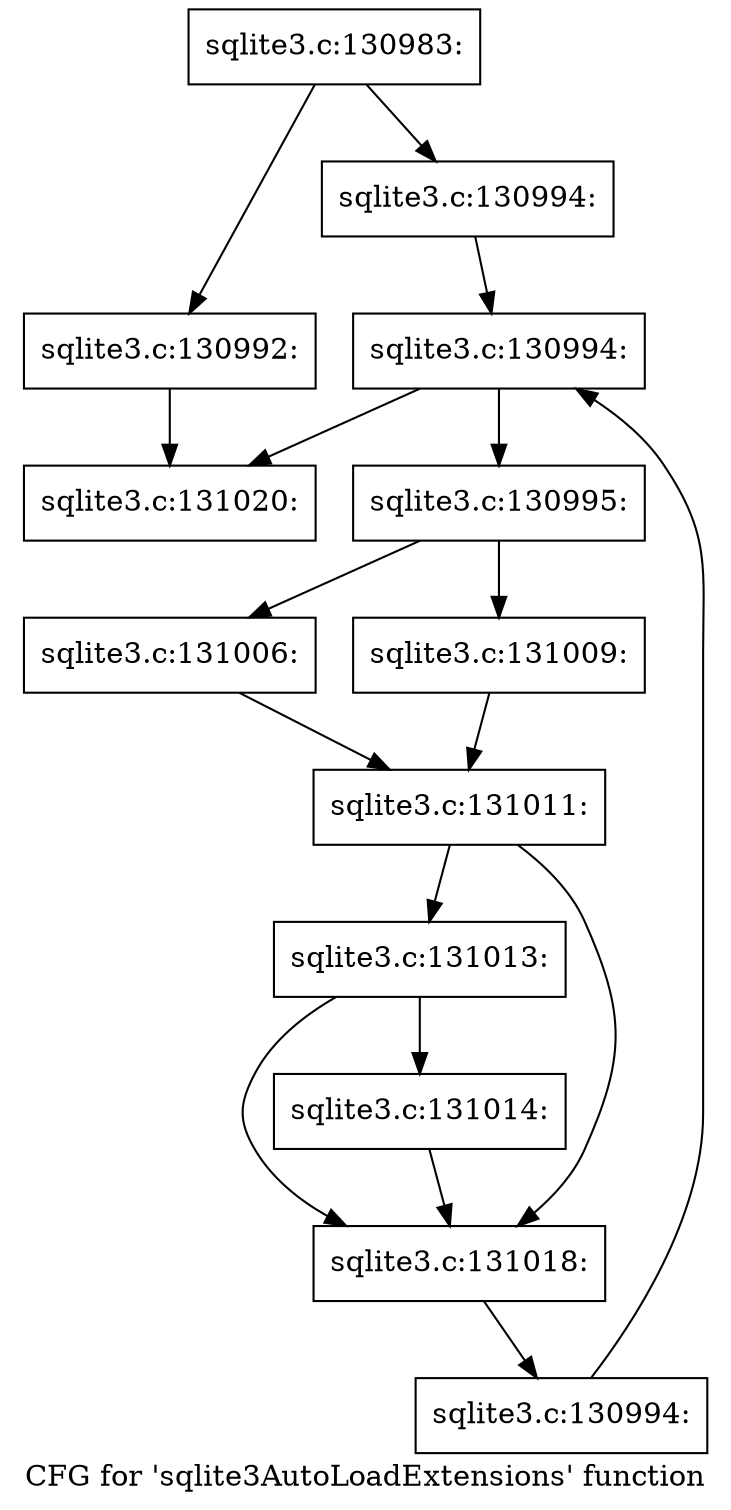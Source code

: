 digraph "CFG for 'sqlite3AutoLoadExtensions' function" {
	label="CFG for 'sqlite3AutoLoadExtensions' function";

	Node0x55c0fb836d20 [shape=record,label="{sqlite3.c:130983:}"];
	Node0x55c0fb836d20 -> Node0x55c0fb841a80;
	Node0x55c0fb836d20 -> Node0x55c0fb841ad0;
	Node0x55c0fb841a80 [shape=record,label="{sqlite3.c:130992:}"];
	Node0x55c0fb841a80 -> Node0x55c0fb841ef0;
	Node0x55c0fb841ad0 [shape=record,label="{sqlite3.c:130994:}"];
	Node0x55c0fb841ad0 -> Node0x55c0fb8420a0;
	Node0x55c0fb8420a0 [shape=record,label="{sqlite3.c:130994:}"];
	Node0x55c0fb8420a0 -> Node0x55c0fb8422c0;
	Node0x55c0fb8420a0 -> Node0x55c0fb841ef0;
	Node0x55c0fb8422c0 [shape=record,label="{sqlite3.c:130995:}"];
	Node0x55c0fb8422c0 -> Node0x55c0fb843340;
	Node0x55c0fb8422c0 -> Node0x55c0fb8433e0;
	Node0x55c0fb843340 [shape=record,label="{sqlite3.c:131006:}"];
	Node0x55c0fb843340 -> Node0x55c0fb843390;
	Node0x55c0fb8433e0 [shape=record,label="{sqlite3.c:131009:}"];
	Node0x55c0fb8433e0 -> Node0x55c0fb843390;
	Node0x55c0fb843390 [shape=record,label="{sqlite3.c:131011:}"];
	Node0x55c0fb843390 -> Node0x55c0fb844450;
	Node0x55c0fb843390 -> Node0x55c0fb844400;
	Node0x55c0fb844450 [shape=record,label="{sqlite3.c:131013:}"];
	Node0x55c0fb844450 -> Node0x55c0fb8443b0;
	Node0x55c0fb844450 -> Node0x55c0fb844400;
	Node0x55c0fb8443b0 [shape=record,label="{sqlite3.c:131014:}"];
	Node0x55c0fb8443b0 -> Node0x55c0fb844400;
	Node0x55c0fb844400 [shape=record,label="{sqlite3.c:131018:}"];
	Node0x55c0fb844400 -> Node0x55c0fb842230;
	Node0x55c0fb842230 [shape=record,label="{sqlite3.c:130994:}"];
	Node0x55c0fb842230 -> Node0x55c0fb8420a0;
	Node0x55c0fb841ef0 [shape=record,label="{sqlite3.c:131020:}"];
}

